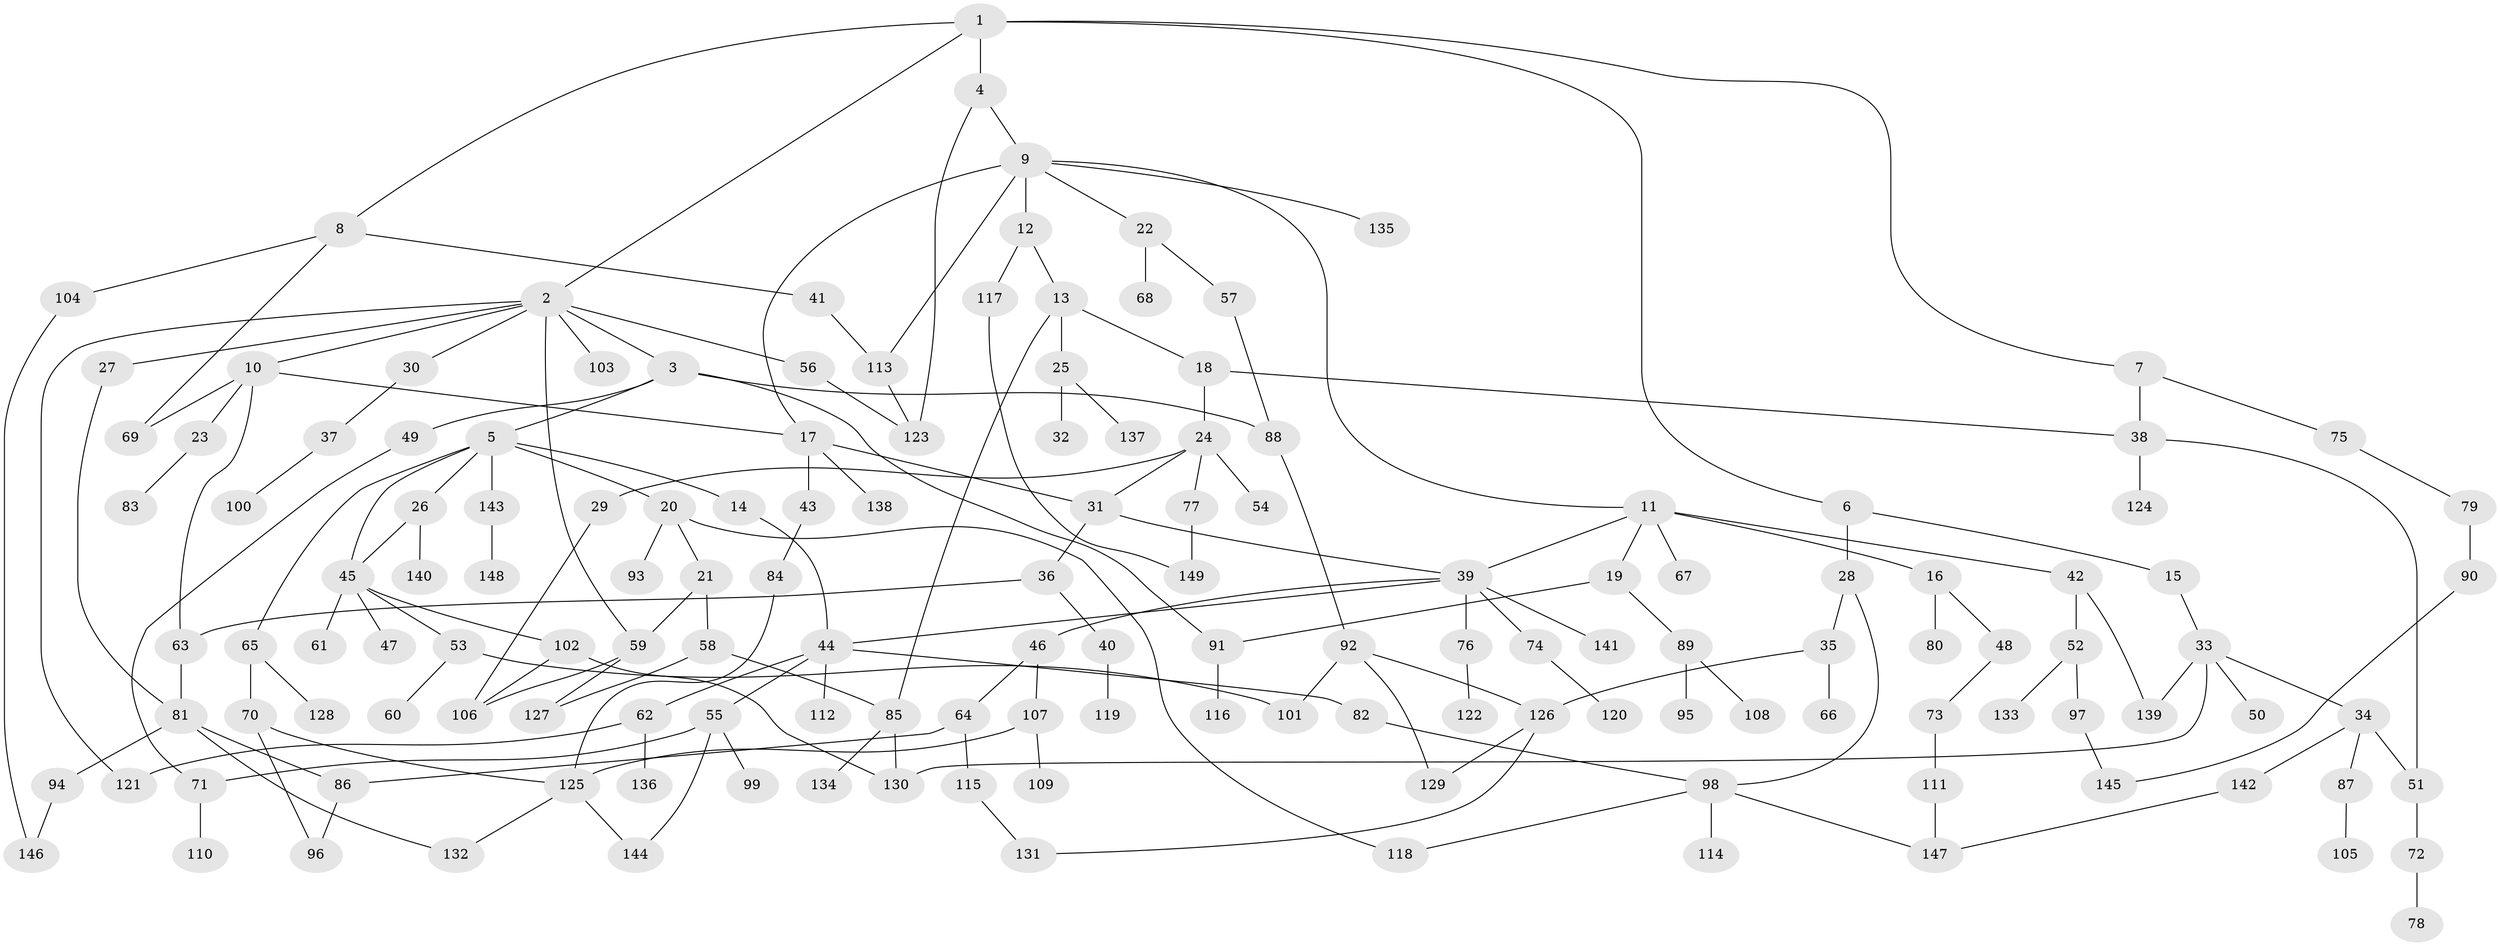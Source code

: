 // Generated by graph-tools (version 1.1) at 2025/25/03/09/25 03:25:25]
// undirected, 149 vertices, 190 edges
graph export_dot {
graph [start="1"]
  node [color=gray90,style=filled];
  1;
  2;
  3;
  4;
  5;
  6;
  7;
  8;
  9;
  10;
  11;
  12;
  13;
  14;
  15;
  16;
  17;
  18;
  19;
  20;
  21;
  22;
  23;
  24;
  25;
  26;
  27;
  28;
  29;
  30;
  31;
  32;
  33;
  34;
  35;
  36;
  37;
  38;
  39;
  40;
  41;
  42;
  43;
  44;
  45;
  46;
  47;
  48;
  49;
  50;
  51;
  52;
  53;
  54;
  55;
  56;
  57;
  58;
  59;
  60;
  61;
  62;
  63;
  64;
  65;
  66;
  67;
  68;
  69;
  70;
  71;
  72;
  73;
  74;
  75;
  76;
  77;
  78;
  79;
  80;
  81;
  82;
  83;
  84;
  85;
  86;
  87;
  88;
  89;
  90;
  91;
  92;
  93;
  94;
  95;
  96;
  97;
  98;
  99;
  100;
  101;
  102;
  103;
  104;
  105;
  106;
  107;
  108;
  109;
  110;
  111;
  112;
  113;
  114;
  115;
  116;
  117;
  118;
  119;
  120;
  121;
  122;
  123;
  124;
  125;
  126;
  127;
  128;
  129;
  130;
  131;
  132;
  133;
  134;
  135;
  136;
  137;
  138;
  139;
  140;
  141;
  142;
  143;
  144;
  145;
  146;
  147;
  148;
  149;
  1 -- 2;
  1 -- 4;
  1 -- 6;
  1 -- 7;
  1 -- 8;
  2 -- 3;
  2 -- 10;
  2 -- 27;
  2 -- 30;
  2 -- 56;
  2 -- 103;
  2 -- 121;
  2 -- 59;
  3 -- 5;
  3 -- 49;
  3 -- 88;
  3 -- 91;
  4 -- 9;
  4 -- 123;
  5 -- 14;
  5 -- 20;
  5 -- 26;
  5 -- 45;
  5 -- 65;
  5 -- 143;
  6 -- 15;
  6 -- 28;
  7 -- 38;
  7 -- 75;
  8 -- 41;
  8 -- 104;
  8 -- 69;
  9 -- 11;
  9 -- 12;
  9 -- 17;
  9 -- 22;
  9 -- 135;
  9 -- 113;
  10 -- 23;
  10 -- 63;
  10 -- 69;
  10 -- 17;
  11 -- 16;
  11 -- 19;
  11 -- 42;
  11 -- 67;
  11 -- 39;
  12 -- 13;
  12 -- 117;
  13 -- 18;
  13 -- 25;
  13 -- 85;
  14 -- 44;
  15 -- 33;
  16 -- 48;
  16 -- 80;
  17 -- 31;
  17 -- 43;
  17 -- 138;
  18 -- 24;
  18 -- 38;
  19 -- 89;
  19 -- 91;
  20 -- 21;
  20 -- 93;
  20 -- 118;
  21 -- 58;
  21 -- 59;
  22 -- 57;
  22 -- 68;
  23 -- 83;
  24 -- 29;
  24 -- 54;
  24 -- 77;
  24 -- 31;
  25 -- 32;
  25 -- 137;
  26 -- 140;
  26 -- 45;
  27 -- 81;
  28 -- 35;
  28 -- 98;
  29 -- 106;
  30 -- 37;
  31 -- 36;
  31 -- 39;
  33 -- 34;
  33 -- 50;
  33 -- 130;
  33 -- 139;
  34 -- 87;
  34 -- 142;
  34 -- 51;
  35 -- 66;
  35 -- 126;
  36 -- 40;
  36 -- 63;
  37 -- 100;
  38 -- 51;
  38 -- 124;
  39 -- 46;
  39 -- 74;
  39 -- 76;
  39 -- 141;
  39 -- 44;
  40 -- 119;
  41 -- 113;
  42 -- 52;
  42 -- 139;
  43 -- 84;
  44 -- 55;
  44 -- 62;
  44 -- 82;
  44 -- 112;
  45 -- 47;
  45 -- 53;
  45 -- 61;
  45 -- 102;
  46 -- 64;
  46 -- 107;
  48 -- 73;
  49 -- 71;
  51 -- 72;
  52 -- 97;
  52 -- 133;
  53 -- 60;
  53 -- 101;
  55 -- 71;
  55 -- 99;
  55 -- 144;
  56 -- 123;
  57 -- 88;
  58 -- 85;
  58 -- 127;
  59 -- 106;
  59 -- 127;
  62 -- 136;
  62 -- 121;
  63 -- 81;
  64 -- 115;
  64 -- 86;
  65 -- 70;
  65 -- 128;
  70 -- 96;
  70 -- 125;
  71 -- 110;
  72 -- 78;
  73 -- 111;
  74 -- 120;
  75 -- 79;
  76 -- 122;
  77 -- 149;
  79 -- 90;
  81 -- 86;
  81 -- 94;
  81 -- 132;
  82 -- 98;
  84 -- 125;
  85 -- 134;
  85 -- 130;
  86 -- 96;
  87 -- 105;
  88 -- 92;
  89 -- 95;
  89 -- 108;
  90 -- 145;
  91 -- 116;
  92 -- 126;
  92 -- 129;
  92 -- 101;
  94 -- 146;
  97 -- 145;
  98 -- 114;
  98 -- 118;
  98 -- 147;
  102 -- 130;
  102 -- 106;
  104 -- 146;
  107 -- 109;
  107 -- 125;
  111 -- 147;
  113 -- 123;
  115 -- 131;
  117 -- 149;
  125 -- 132;
  125 -- 144;
  126 -- 129;
  126 -- 131;
  142 -- 147;
  143 -- 148;
}
